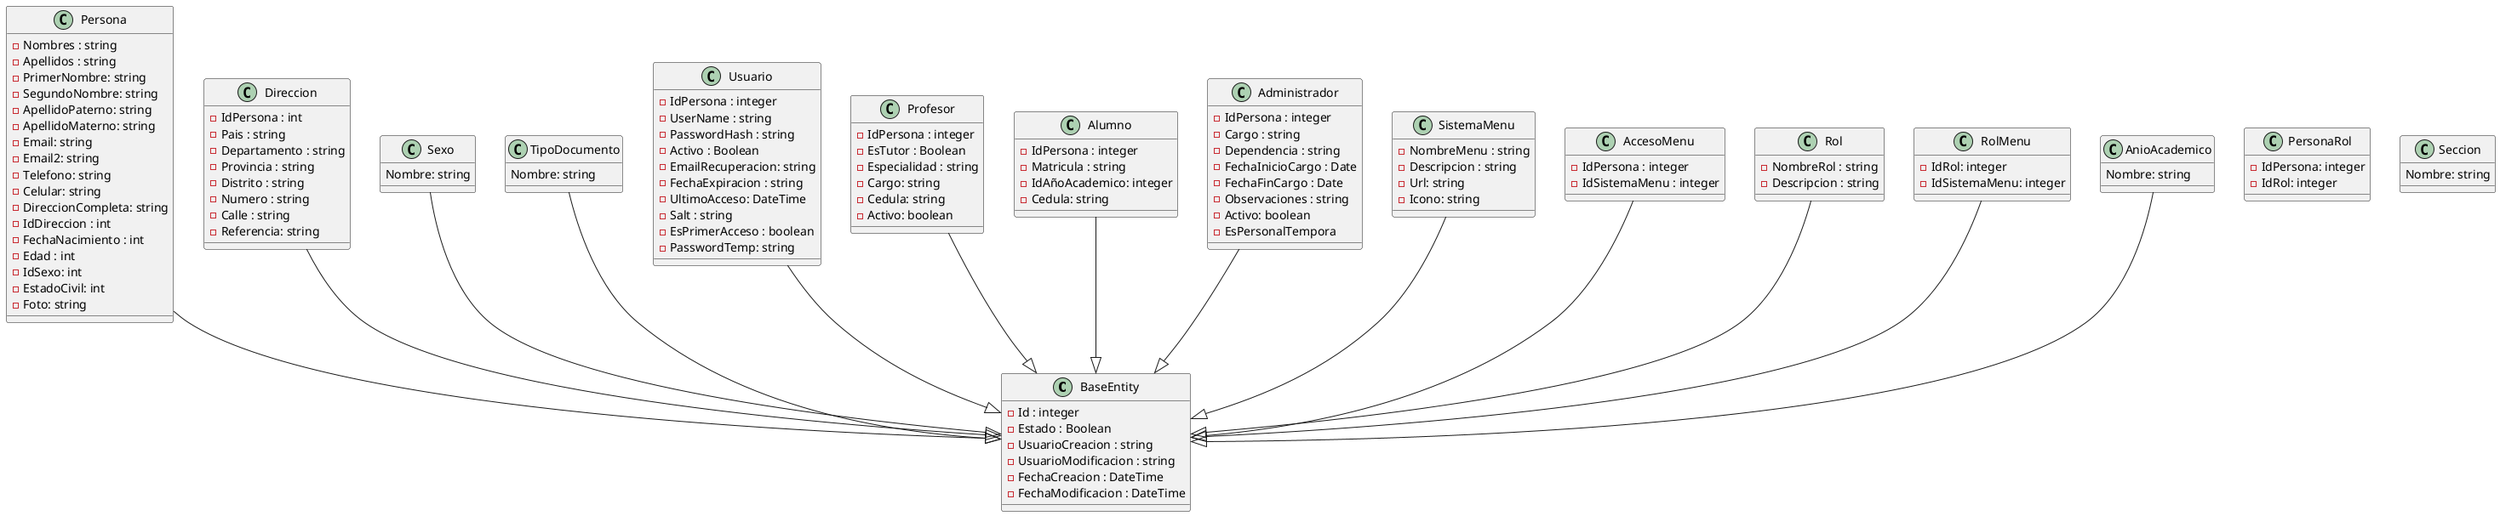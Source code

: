 @startuml siad

' -------------------------------------------------
' BaseEntity con campos de auditoría
' -------------------------------------------------
class BaseEntity {
  -Id : integer
  -Estado : Boolean
  -UsuarioCreacion : string
  -UsuarioModificacion : string
  -FechaCreacion : DateTime
  -FechaModificacion : DateTime
}

' -------------------------------------------------
' Persona
' -------------------------------------------------
class Persona {
  -Nombres : string
  -Apellidos : string
  -PrimerNombre: string
  -SegundoNombre: string
  -ApellidoPaterno: string
  -ApellidoMaterno: string
  -Email: string
  -Email2: string
  -Telefono: string
  -Celular: string
  -DireccionCompleta: string
  -IdDireccion : int
  -FechaNacimiento : int
  -Edad : int
  -IdSexo: int
  -EstadoCivil: int
  -Foto: string  
}
Persona --|> BaseEntity


class Direccion {
  -IdPersona : int
  -Pais : string
  -Departamento : string
  -Provincia : string
  -Distrito : string
  -Numero : string
  -Calle : string
  -Referencia: string
}
Direccion --|> BaseEntity

class Sexo{
  Nombre: string
}
Sexo --|> BaseEntity

class TipoDocumento{
  Nombre: string
}
TipoDocumento --|> BaseEntity

class Usuario {
  -IdPersona : integer
  -UserName : string
  -PasswordHash : string
  -Activo : Boolean
  -EmailRecuperacion: string
  -FechaExpiracion : string
  -UltimoAcceso: DateTime
  -Salt : string
  -EsPrimerAcceso : boolean
  -PasswordTemp: string
}
Usuario --|> BaseEntity

' -------------------------------------------------
' Profesor, Alumno, Administrador
' Cada uno se vincula a la tabla Persona
' con un FK (IdPersona).
' -------------------------------------------------
class Profesor {
  -IdPersona : integer
  -EsTutor : Boolean
  -Especialidad : string
  -Cargo: string
  -Cedula: string  
  -Activo: boolean
}
Profesor --|> BaseEntity

class Alumno {
  -IdPersona : integer
  -Matricula : string
  -IdAñoAcademico: integer
  -Cedula: string
}
Alumno --|> BaseEntity

class Administrador {
  -IdPersona : integer
  -Cargo : string
  -Dependencia : string
  -FechaInicioCargo : Date
  -FechaFinCargo : Date
  -Observaciones : string
  -Activo: boolean
  -EsPersonalTempora
}
Administrador --|> BaseEntity

' -------------------------------------------------
' Tabla/clase Para persona rol en caso una persona tenga mas de un rol
' -------------------------------------------------
class PersonaRol{
  -IdPersona: integer
  -IdRol: integer
}



' -------------------------------------------------
' Tabla/clase para los menús o módulos del sistema
' -------------------------------------------------
class SistemaMenu {
  -NombreMenu : string
  -Descripcion : string
  -Url: string
  -Icono: string
}
SistemaMenu --|> BaseEntity

' -------------------------------------------------
' Tabla/clase Acceso para relacionar una Persona
' con uno o varios menús del sistema
' -------------------------------------------------
class AccesoMenu{
  -IdPersona : integer
  -IdSistemaMenu : integer  
}
AccesoMenu --|> BaseEntity


' ------------------------
' Rol
' ------------------------
class Rol {
  -NombreRol : string
  -Descripcion : string  
}
Rol --|> BaseEntity

class RolMenu {
  -IdRol: integer
  -IdSistemaMenu: integer
}
RolMenu --|> BaseEntity




class AnioAcademico {
  Nombre: string

}
AnioAcademico --|> BaseEntity

class Seccion{
  Nombre: string
}


@enduml
